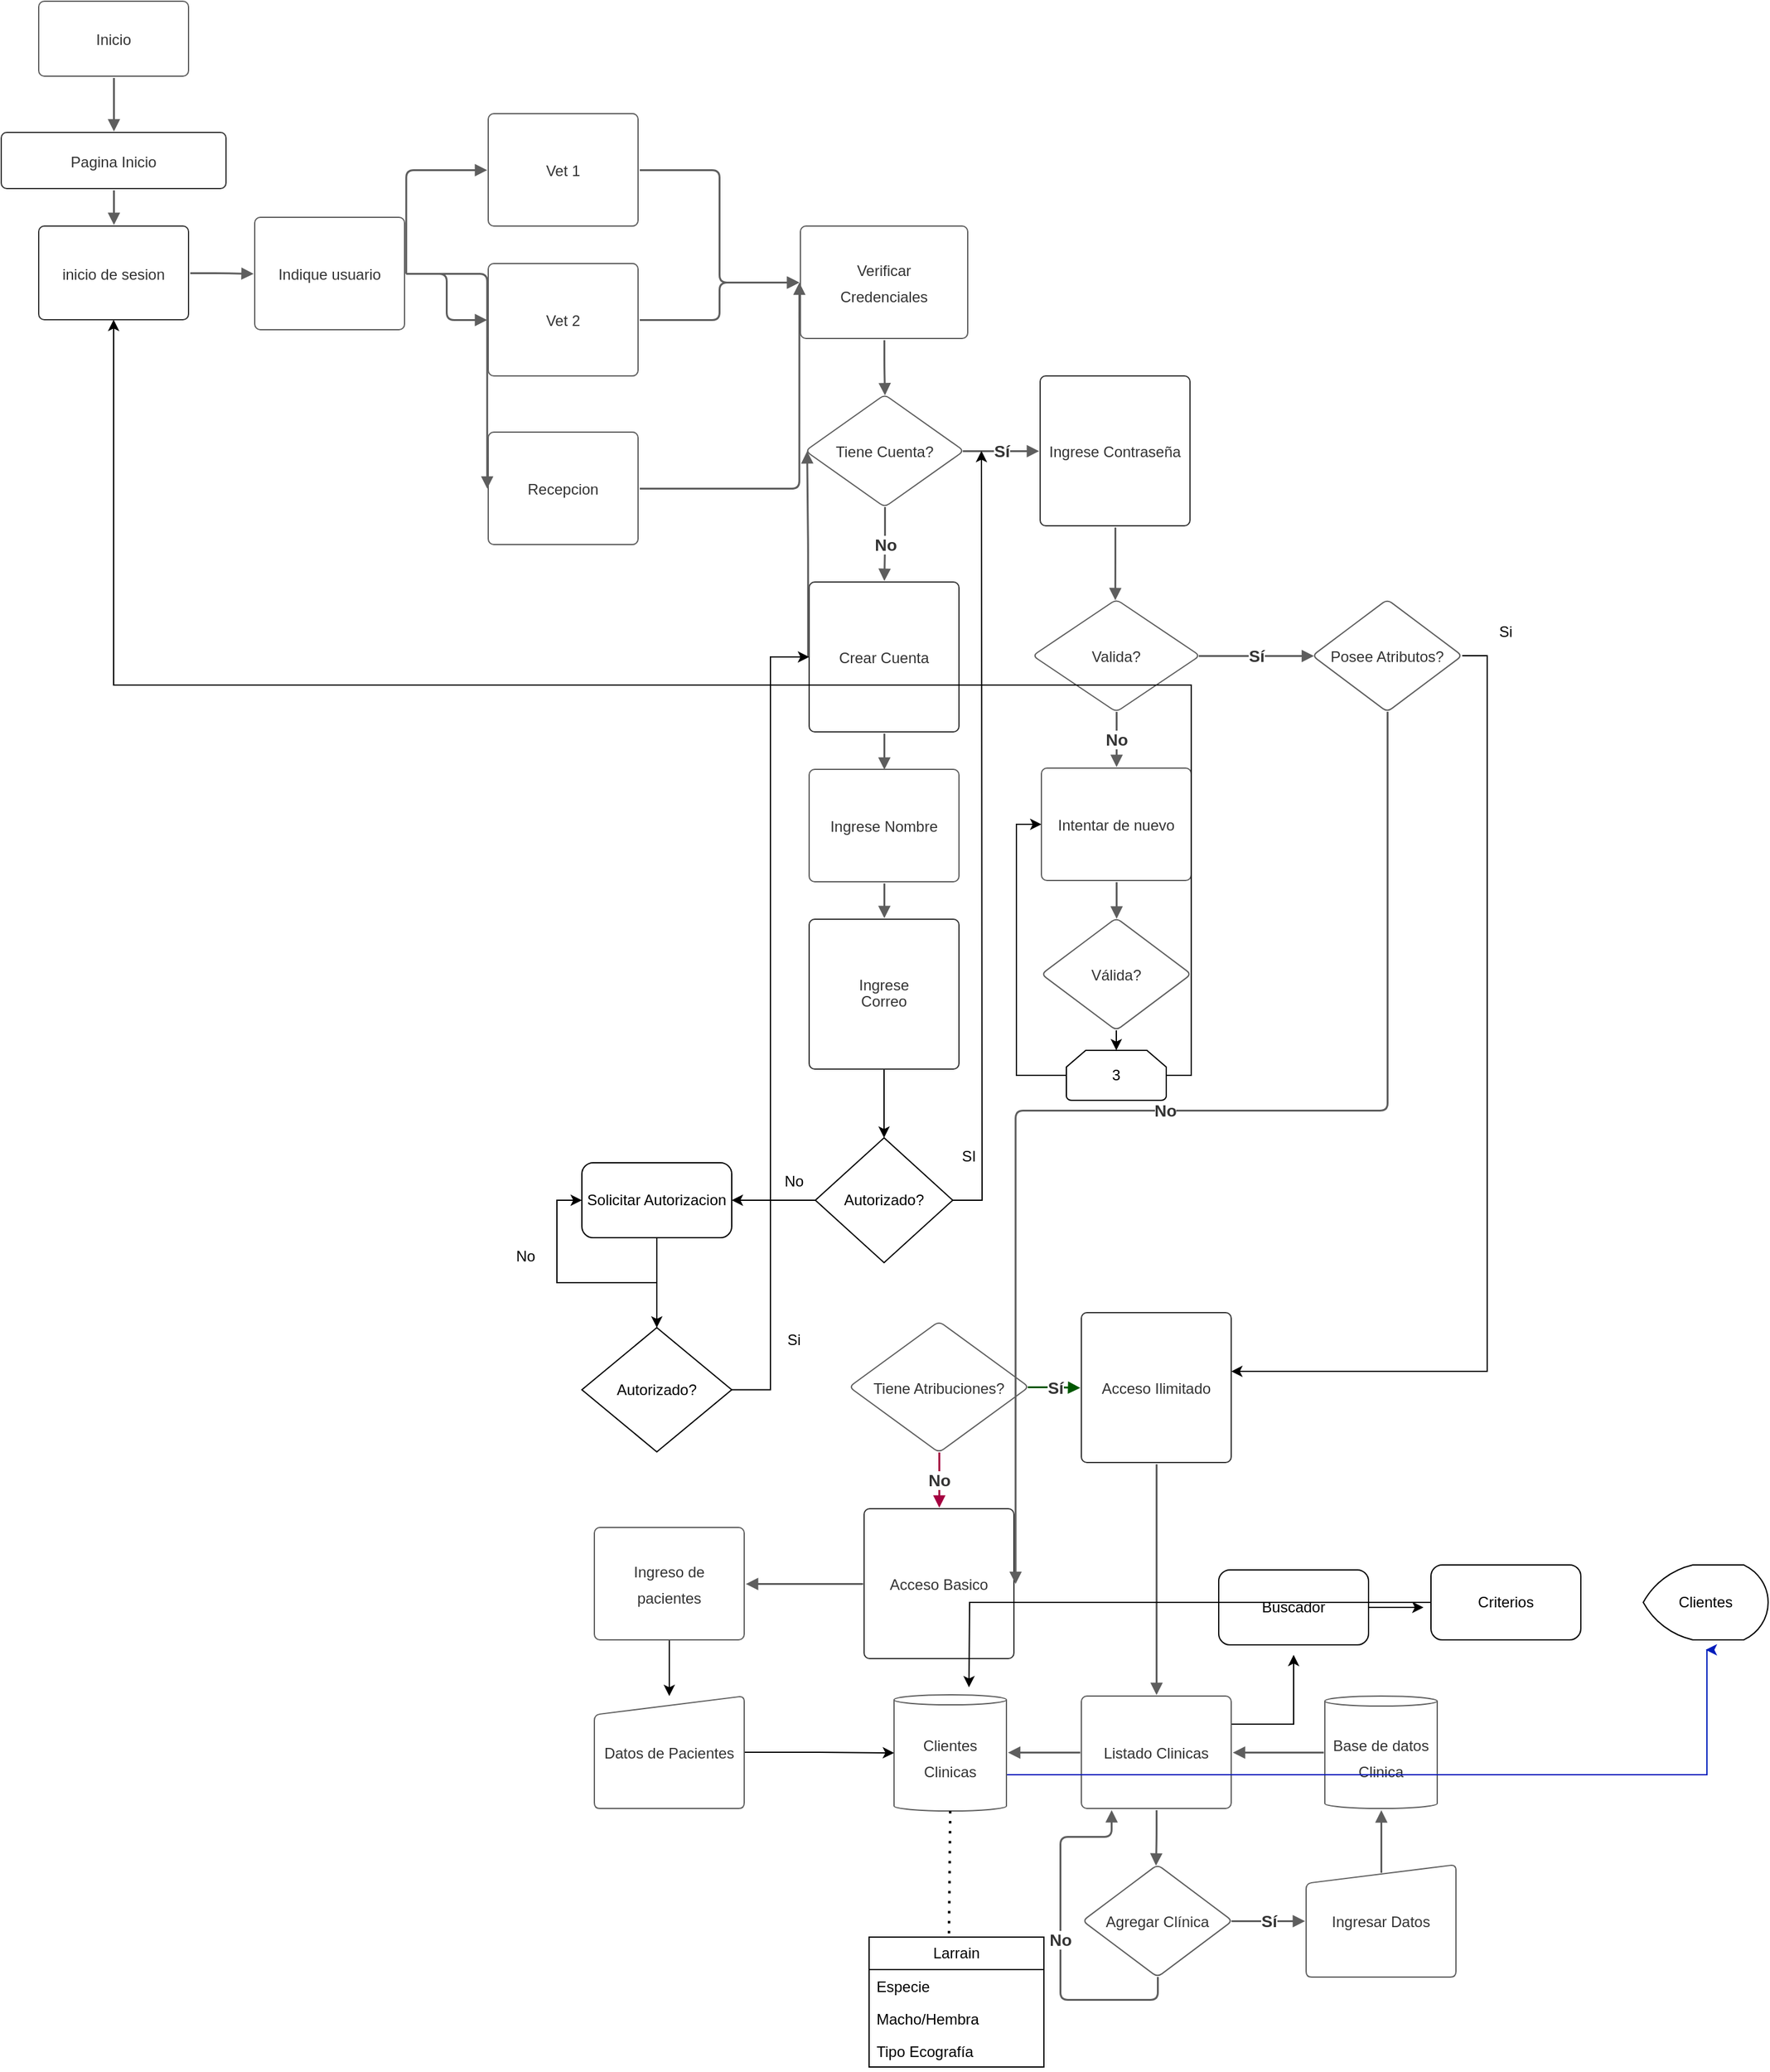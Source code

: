 <mxfile version="21.5.2" type="github">
  <diagram id="C5RBs43oDa-KdzZeNtuy" name="Page-1">
    <mxGraphModel dx="954" dy="2205" grid="1" gridSize="10" guides="1" tooltips="1" connect="1" arrows="1" fold="1" page="1" pageScale="1" pageWidth="1169" pageHeight="1654" background="none" math="0" shadow="0">
      <root>
        <mxCell id="WIyWlLk6GJQsqaUBKTNV-0" />
        <mxCell id="WIyWlLk6GJQsqaUBKTNV-1" parent="WIyWlLk6GJQsqaUBKTNV-0" />
        <mxCell id="py4-glFeh2ibCfwgSi2s-0" value="&lt;font style=&quot;font-size: 12px;&quot;&gt;Inicio&lt;/font&gt;" style="html=1;overflow=block;blockSpacing=1;whiteSpace=wrap;fontSize=16.7;fontColor=#333333;align=center;spacing=3.8;strokeColor=#5e5e5e;strokeOpacity=100;rounded=1;absoluteArcSize=1;arcSize=9;strokeWidth=1;lucidId=6lV_jRiNdOOd;" vertex="1" parent="WIyWlLk6GJQsqaUBKTNV-1">
          <mxGeometry x="495" y="-60" width="120" height="60" as="geometry" />
        </mxCell>
        <mxCell id="py4-glFeh2ibCfwgSi2s-1" value="" style="html=1;jettySize=18;whiteSpace=wrap;fontSize=13;strokeColor=#5E5E5E;strokeWidth=1.5;rounded=1;arcSize=12;edgeStyle=orthogonalEdgeStyle;startArrow=none;endArrow=block;endFill=1;exitX=0.5;exitY=1.019;exitPerimeter=0;lucidId=qmV_Awvhml8.;" edge="1" parent="WIyWlLk6GJQsqaUBKTNV-1" source="py4-glFeh2ibCfwgSi2s-0">
          <mxGeometry width="100" height="100" relative="1" as="geometry">
            <Array as="points" />
            <mxPoint x="555" y="44" as="targetPoint" />
          </mxGeometry>
        </mxCell>
        <mxCell id="py4-glFeh2ibCfwgSi2s-2" value="&lt;font style=&quot;font-size: 12px;&quot;&gt;Pagina Inicio&lt;/font&gt;" style="html=1;overflow=block;blockSpacing=1;whiteSpace=wrap;fontSize=16.7;fontColor=#333333;align=center;spacing=3.8;strokeColor=#333333;strokeOpacity=100;fillOpacity=0;rounded=1;absoluteArcSize=1;arcSize=9;fillColor=#ffffff;strokeWidth=1;lucidId=ymV_Ch-mpjN8;" vertex="1" parent="WIyWlLk6GJQsqaUBKTNV-1">
          <mxGeometry x="465" y="45" width="180" height="45" as="geometry" />
        </mxCell>
        <mxCell id="py4-glFeh2ibCfwgSi2s-3" value="" style="html=1;jettySize=18;whiteSpace=wrap;fontSize=13;strokeColor=#5E5E5E;strokeWidth=1.5;rounded=1;arcSize=12;edgeStyle=orthogonalEdgeStyle;startArrow=none;endArrow=block;endFill=1;exitX=0.5;exitY=1.025;exitPerimeter=0;entryX=0.5;entryY=-0.015;entryPerimeter=0;lucidId=BnV_QV_Ecwqq;" edge="1" parent="WIyWlLk6GJQsqaUBKTNV-1" source="py4-glFeh2ibCfwgSi2s-2" target="py4-glFeh2ibCfwgSi2s-4">
          <mxGeometry width="100" height="100" relative="1" as="geometry">
            <Array as="points" />
          </mxGeometry>
        </mxCell>
        <mxCell id="py4-glFeh2ibCfwgSi2s-4" value="&lt;font style=&quot;font-size: 12px;&quot;&gt;inicio de sesion&lt;/font&gt;" style="html=1;overflow=block;blockSpacing=1;whiteSpace=wrap;fontSize=16.7;fontColor=#333333;align=center;spacing=3.8;strokeColor=#333333;strokeOpacity=100;fillOpacity=0;rounded=1;absoluteArcSize=1;arcSize=9;fillColor=#ffffff;strokeWidth=1;lucidId=GnV_wsVI9CKv;" vertex="1" parent="WIyWlLk6GJQsqaUBKTNV-1">
          <mxGeometry x="495" y="120" width="120" height="75" as="geometry" />
        </mxCell>
        <mxCell id="py4-glFeh2ibCfwgSi2s-5" value="&lt;font style=&quot;font-size: 12px;&quot;&gt;Verificar Credenciales&lt;/font&gt;" style="html=1;overflow=block;blockSpacing=1;whiteSpace=wrap;fontSize=16.7;fontColor=#333333;align=center;spacing=9;strokeColor=#5e5e5e;strokeOpacity=100;rounded=1;absoluteArcSize=1;arcSize=9;strokeWidth=1;lucidId=1nV_D38gx65L;" vertex="1" parent="WIyWlLk6GJQsqaUBKTNV-1">
          <mxGeometry x="1105" y="120" width="134" height="90" as="geometry" />
        </mxCell>
        <mxCell id="py4-glFeh2ibCfwgSi2s-6" value="&lt;font style=&quot;font-size: 12px;&quot;&gt;Valida?&lt;/font&gt;" style="html=1;overflow=block;blockSpacing=1;whiteSpace=wrap;rhombus;fontSize=16.7;fontColor=#333333;align=center;spacing=3.8;strokeColor=#5E5E5E;rounded=1;absoluteArcSize=1;arcSize=9;strokeWidth=1;lucidId=PoV_fIXQWpVl;" vertex="1" parent="WIyWlLk6GJQsqaUBKTNV-1">
          <mxGeometry x="1291" y="419" width="134" height="90" as="geometry" />
        </mxCell>
        <mxCell id="py4-glFeh2ibCfwgSi2s-7" value="&lt;font style=&quot;font-size: 12px;&quot;&gt;Intentar de nuevo&lt;/font&gt;" style="html=1;overflow=block;blockSpacing=1;whiteSpace=wrap;fontSize=16.7;fontColor=#333333;align=center;spacing=9;strokeColor=#5e5e5e;strokeOpacity=100;rounded=1;absoluteArcSize=1;arcSize=9;strokeWidth=1;lucidId=lrV_QBkVOYwX;" vertex="1" parent="WIyWlLk6GJQsqaUBKTNV-1">
          <mxGeometry x="1298" y="554" width="120" height="90" as="geometry" />
        </mxCell>
        <mxCell id="py4-glFeh2ibCfwgSi2s-8" value="" style="html=1;jettySize=18;whiteSpace=wrap;fontSize=13;strokeColor=#5E5E5E;strokeWidth=1.5;rounded=1;arcSize=12;edgeStyle=orthogonalEdgeStyle;startArrow=none;endArrow=block;endFill=1;exitX=0.5;exitY=1.012;exitPerimeter=0;entryX=0.5;entryY=0.004;entryPerimeter=0;lucidId=7rV_qTb1G-G_;" edge="1" parent="WIyWlLk6GJQsqaUBKTNV-1" source="py4-glFeh2ibCfwgSi2s-7" target="py4-glFeh2ibCfwgSi2s-9">
          <mxGeometry width="100" height="100" relative="1" as="geometry">
            <Array as="points" />
          </mxGeometry>
        </mxCell>
        <mxCell id="py4-glFeh2ibCfwgSi2s-99" style="edgeStyle=orthogonalEdgeStyle;rounded=0;orthogonalLoop=1;jettySize=auto;html=1;exitX=0.5;exitY=1;exitDx=0;exitDy=0;entryX=0.5;entryY=0;entryDx=0;entryDy=0;entryPerimeter=0;" edge="1" parent="WIyWlLk6GJQsqaUBKTNV-1" source="py4-glFeh2ibCfwgSi2s-9" target="py4-glFeh2ibCfwgSi2s-96">
          <mxGeometry relative="1" as="geometry" />
        </mxCell>
        <mxCell id="py4-glFeh2ibCfwgSi2s-9" value="&lt;font style=&quot;font-size: 12px;&quot;&gt;Válida?&lt;/font&gt;" style="html=1;overflow=block;blockSpacing=1;whiteSpace=wrap;rhombus;fontSize=16.7;fontColor=#333333;align=center;spacing=3.8;strokeColor=#5E5E5E;rounded=1;absoluteArcSize=1;arcSize=9;strokeWidth=1;lucidId=9rV_8nIzQmjW;" vertex="1" parent="WIyWlLk6GJQsqaUBKTNV-1">
          <mxGeometry x="1298" y="674" width="120" height="90" as="geometry" />
        </mxCell>
        <mxCell id="py4-glFeh2ibCfwgSi2s-12" value="&lt;font style=&quot;font-size: 12px;&quot;&gt;Indique usuario&lt;/font&gt;" style="html=1;overflow=block;blockSpacing=1;whiteSpace=wrap;fontSize=16.7;fontColor=#333333;align=center;spacing=9;strokeColor=#5e5e5e;strokeOpacity=100;rounded=1;absoluteArcSize=1;arcSize=9;strokeWidth=1;lucidId=KtV_1nC~NSEl;" vertex="1" parent="WIyWlLk6GJQsqaUBKTNV-1">
          <mxGeometry x="668" y="113" width="120" height="90" as="geometry" />
        </mxCell>
        <mxCell id="py4-glFeh2ibCfwgSi2s-13" value="" style="html=1;jettySize=18;whiteSpace=wrap;fontSize=13;strokeColor=#5E5E5E;strokeWidth=1.5;rounded=1;arcSize=12;edgeStyle=orthogonalEdgeStyle;startArrow=none;endArrow=block;endFill=1;exitX=0.5;exitY=1.012;exitPerimeter=0;entryX=0.5;entryY=0.003;entryPerimeter=0;lucidId=8uV__YB_j76Q;" edge="1" parent="WIyWlLk6GJQsqaUBKTNV-1" source="py4-glFeh2ibCfwgSi2s-5" target="py4-glFeh2ibCfwgSi2s-14">
          <mxGeometry width="100" height="100" relative="1" as="geometry">
            <Array as="points" />
          </mxGeometry>
        </mxCell>
        <mxCell id="py4-glFeh2ibCfwgSi2s-14" value="&lt;font style=&quot;font-size: 12px;&quot;&gt;Tiene Cuenta?&lt;/font&gt;" style="html=1;overflow=block;blockSpacing=1;whiteSpace=wrap;rhombus;fontSize=16.7;fontColor=#333333;align=center;spacing=3.8;strokeColor=#5E5E5E;rounded=1;absoluteArcSize=1;arcSize=9;strokeWidth=1;lucidId=_uV_788DccaZ;" vertex="1" parent="WIyWlLk6GJQsqaUBKTNV-1">
          <mxGeometry x="1109" y="255" width="127" height="90" as="geometry" />
        </mxCell>
        <mxCell id="py4-glFeh2ibCfwgSi2s-15" value="" style="html=1;jettySize=18;whiteSpace=wrap;fontSize=13.3;fontColor=#333333;fontStyle=1;align=center;strokeColor=#5E5E5E;strokeWidth=1.5;rounded=1;arcSize=12;edgeStyle=orthogonalEdgeStyle;startArrow=none;endArrow=block;endFill=1;exitX=0.991;exitY=0.5;exitPerimeter=0;entryX=-0.009;entryY=0.5;entryPerimeter=0;lucidId=vvV_T~xwJoX3;" edge="1" parent="WIyWlLk6GJQsqaUBKTNV-1" source="py4-glFeh2ibCfwgSi2s-14" target="py4-glFeh2ibCfwgSi2s-17">
          <mxGeometry width="100" height="100" relative="1" as="geometry">
            <Array as="points" />
          </mxGeometry>
        </mxCell>
        <mxCell id="py4-glFeh2ibCfwgSi2s-16" value="Sí" style="text;html=1;resizable=0;labelBackgroundColor=default;align=center;verticalAlign=middle;fontStyle=1;fontColor=#333333;fontSize=13.3;" vertex="1" parent="py4-glFeh2ibCfwgSi2s-15">
          <mxGeometry relative="1" as="geometry" />
        </mxCell>
        <mxCell id="py4-glFeh2ibCfwgSi2s-17" value="&lt;font style=&quot;font-size: 12px;&quot;&gt;Ingrese Contraseña&lt;/font&gt;" style="html=1;overflow=block;blockSpacing=1;whiteSpace=wrap;fontSize=16.7;fontColor=#333333;align=center;spacing=3.8;strokeColor=#333333;strokeOpacity=100;fillOpacity=0;rounded=1;absoluteArcSize=1;arcSize=9;fillColor=#ffffff;strokeWidth=1;lucidId=xvV_v9miPpJ-;" vertex="1" parent="WIyWlLk6GJQsqaUBKTNV-1">
          <mxGeometry x="1297" y="240" width="120" height="120" as="geometry" />
        </mxCell>
        <mxCell id="py4-glFeh2ibCfwgSi2s-18" value="" style="html=1;jettySize=18;whiteSpace=wrap;fontSize=13;strokeColor=#5E5E5E;strokeWidth=1.5;rounded=1;arcSize=12;edgeStyle=orthogonalEdgeStyle;startArrow=none;endArrow=block;endFill=1;exitX=0.5;exitY=1.009;exitPerimeter=0;entryX=0.492;entryY=0.004;entryPerimeter=0;lucidId=0vV_cZZIrmt7;" edge="1" parent="WIyWlLk6GJQsqaUBKTNV-1" source="py4-glFeh2ibCfwgSi2s-17" target="py4-glFeh2ibCfwgSi2s-6">
          <mxGeometry width="100" height="100" relative="1" as="geometry">
            <Array as="points" />
          </mxGeometry>
        </mxCell>
        <mxCell id="py4-glFeh2ibCfwgSi2s-19" value="" style="html=1;jettySize=18;whiteSpace=wrap;fontSize=13.3;fontColor=#333333;fontStyle=1;align=center;strokeColor=#5E5E5E;strokeWidth=1.5;rounded=1;arcSize=12;edgeStyle=orthogonalEdgeStyle;startArrow=none;endArrow=block;endFill=1;exitX=0.5;exitY=0.997;exitPerimeter=0;entryX=0.5;entryY=-0.009;entryPerimeter=0;lucidId=twV_qoTQJWmN;" edge="1" parent="WIyWlLk6GJQsqaUBKTNV-1" source="py4-glFeh2ibCfwgSi2s-14" target="py4-glFeh2ibCfwgSi2s-21">
          <mxGeometry width="100" height="100" relative="1" as="geometry">
            <Array as="points" />
          </mxGeometry>
        </mxCell>
        <mxCell id="py4-glFeh2ibCfwgSi2s-20" value="No" style="text;html=1;resizable=0;labelBackgroundColor=default;align=center;verticalAlign=middle;fontStyle=1;fontColor=#333333;fontSize=13.3;" vertex="1" parent="py4-glFeh2ibCfwgSi2s-19">
          <mxGeometry relative="1" as="geometry" />
        </mxCell>
        <mxCell id="py4-glFeh2ibCfwgSi2s-21" value="&lt;font style=&quot;font-size: 12px;&quot;&gt;Crear Cuenta&lt;/font&gt;" style="html=1;overflow=block;blockSpacing=1;whiteSpace=wrap;fontSize=16.7;fontColor=#333333;align=center;spacing=3.8;strokeColor=#333333;strokeOpacity=100;fillOpacity=0;rounded=1;absoluteArcSize=1;arcSize=9;fillColor=#ffffff;strokeWidth=1;lucidId=uwV_kCfQT2Pc;" vertex="1" parent="WIyWlLk6GJQsqaUBKTNV-1">
          <mxGeometry x="1112" y="405" width="120" height="120" as="geometry" />
        </mxCell>
        <mxCell id="py4-glFeh2ibCfwgSi2s-22" value="" style="html=1;jettySize=18;whiteSpace=wrap;fontSize=13;strokeColor=#5E5E5E;strokeWidth=1.5;rounded=1;arcSize=12;edgeStyle=orthogonalEdgeStyle;startArrow=none;endArrow=block;endFill=1;exitX=-0.009;exitY=0.5;exitPerimeter=0;entryX=0.009;entryY=0.5;entryPerimeter=0;lucidId=QwV_5H8QN4ZY;" edge="1" parent="WIyWlLk6GJQsqaUBKTNV-1" source="py4-glFeh2ibCfwgSi2s-21" target="py4-glFeh2ibCfwgSi2s-14">
          <mxGeometry width="100" height="100" relative="1" as="geometry">
            <Array as="points" />
          </mxGeometry>
        </mxCell>
        <mxCell id="py4-glFeh2ibCfwgSi2s-23" value="" style="html=1;jettySize=18;whiteSpace=wrap;fontSize=13;strokeColor=#5E5E5E;strokeWidth=1.5;rounded=1;arcSize=12;edgeStyle=orthogonalEdgeStyle;startArrow=none;endArrow=block;endFill=1;exitX=0.5;exitY=1.009;exitPerimeter=0;lucidId=UxV_K6ynuiH_;" edge="1" parent="WIyWlLk6GJQsqaUBKTNV-1" source="py4-glFeh2ibCfwgSi2s-21">
          <mxGeometry width="100" height="100" relative="1" as="geometry">
            <Array as="points" />
            <mxPoint x="1172" y="555" as="targetPoint" />
          </mxGeometry>
        </mxCell>
        <mxCell id="py4-glFeh2ibCfwgSi2s-24" value="&lt;font style=&quot;font-size: 12px;&quot;&gt;Ingrese Nombre&lt;/font&gt;" style="html=1;overflow=block;blockSpacing=1;whiteSpace=wrap;fontSize=16.7;fontColor=#333333;align=center;spacing=9;strokeColor=#5e5e5e;strokeOpacity=100;rounded=1;absoluteArcSize=1;arcSize=9;strokeWidth=1;lucidId=6xV__ENYtw5K;" vertex="1" parent="WIyWlLk6GJQsqaUBKTNV-1">
          <mxGeometry x="1112" y="555" width="120" height="90" as="geometry" />
        </mxCell>
        <mxCell id="py4-glFeh2ibCfwgSi2s-25" value="&lt;font style=&quot;font-size: 12px;&quot;&gt;Vet 1&lt;/font&gt;" style="html=1;overflow=block;blockSpacing=1;whiteSpace=wrap;fontSize=16.7;fontColor=#333333;align=center;spacing=9;strokeColor=#5e5e5e;strokeOpacity=100;rounded=1;absoluteArcSize=1;arcSize=9;strokeWidth=1;lucidId=TE8_JQUJnzji;" vertex="1" parent="WIyWlLk6GJQsqaUBKTNV-1">
          <mxGeometry x="855" y="30" width="120" height="90" as="geometry" />
        </mxCell>
        <mxCell id="py4-glFeh2ibCfwgSi2s-26" value="&lt;font style=&quot;font-size: 12px;&quot;&gt;Vet 2&lt;/font&gt;" style="html=1;overflow=block;blockSpacing=1;whiteSpace=wrap;fontSize=16.7;fontColor=#333333;align=center;spacing=9;strokeColor=#5e5e5e;strokeOpacity=100;rounded=1;absoluteArcSize=1;arcSize=9;strokeWidth=1;lucidId=6E8_PS.5.Md6;" vertex="1" parent="WIyWlLk6GJQsqaUBKTNV-1">
          <mxGeometry x="855" y="150" width="120" height="90" as="geometry" />
        </mxCell>
        <mxCell id="py4-glFeh2ibCfwgSi2s-27" value="&lt;font style=&quot;font-size: 12px;&quot;&gt;Recepcion&lt;/font&gt;" style="html=1;overflow=block;blockSpacing=1;whiteSpace=wrap;fontSize=16.7;fontColor=#333333;align=center;spacing=9;strokeColor=#5e5e5e;strokeOpacity=100;rounded=1;absoluteArcSize=1;arcSize=9;strokeWidth=1;lucidId=gF8_w_ER~_n0;" vertex="1" parent="WIyWlLk6GJQsqaUBKTNV-1">
          <mxGeometry x="855" y="285" width="120" height="90" as="geometry" />
        </mxCell>
        <mxCell id="py4-glFeh2ibCfwgSi2s-28" value="" style="html=1;jettySize=18;whiteSpace=wrap;fontSize=13;strokeColor=#5E5E5E;strokeWidth=1.5;rounded=1;arcSize=12;edgeStyle=orthogonalEdgeStyle;startArrow=none;endArrow=block;endFill=1;exitX=1.009;exitY=0.5;exitPerimeter=0;entryX=-0.009;entryY=0.5;entryPerimeter=0;lucidId=tF8_lsSb99WV;" edge="1" parent="WIyWlLk6GJQsqaUBKTNV-1" source="py4-glFeh2ibCfwgSi2s-12" target="py4-glFeh2ibCfwgSi2s-25">
          <mxGeometry width="100" height="100" relative="1" as="geometry">
            <Array as="points">
              <mxPoint x="789" y="75" />
            </Array>
          </mxGeometry>
        </mxCell>
        <mxCell id="py4-glFeh2ibCfwgSi2s-29" value="" style="html=1;jettySize=18;whiteSpace=wrap;fontSize=13;strokeColor=#5E5E5E;strokeWidth=1.5;rounded=1;arcSize=12;edgeStyle=orthogonalEdgeStyle;startArrow=none;endArrow=block;endFill=1;exitX=1.009;exitY=0.5;exitPerimeter=0;entryX=-0.009;entryY=0.5;entryPerimeter=0;lucidId=QG8_v2pN72Wz;" edge="1" parent="WIyWlLk6GJQsqaUBKTNV-1" source="py4-glFeh2ibCfwgSi2s-12" target="py4-glFeh2ibCfwgSi2s-26">
          <mxGeometry width="100" height="100" relative="1" as="geometry">
            <Array as="points" />
          </mxGeometry>
        </mxCell>
        <mxCell id="py4-glFeh2ibCfwgSi2s-30" value="" style="html=1;jettySize=18;whiteSpace=wrap;fontSize=13;strokeColor=#5E5E5E;strokeWidth=1.5;rounded=1;arcSize=12;edgeStyle=orthogonalEdgeStyle;startArrow=none;endArrow=block;endFill=1;exitX=1.009;exitY=0.5;exitPerimeter=0;entryX=-0.009;entryY=0.5;entryPerimeter=0;lucidId=YG8_4RrZCzS5;" edge="1" parent="WIyWlLk6GJQsqaUBKTNV-1" source="py4-glFeh2ibCfwgSi2s-12" target="py4-glFeh2ibCfwgSi2s-27">
          <mxGeometry width="100" height="100" relative="1" as="geometry">
            <Array as="points" />
          </mxGeometry>
        </mxCell>
        <mxCell id="py4-glFeh2ibCfwgSi2s-31" value="" style="html=1;jettySize=18;whiteSpace=wrap;fontSize=13;strokeColor=#5E5E5E;strokeWidth=1.5;rounded=1;arcSize=12;edgeStyle=orthogonalEdgeStyle;startArrow=none;endArrow=block;endFill=1;exitX=1.009;exitY=0.5;exitPerimeter=0;entryX=-0.008;entryY=0.5;entryPerimeter=0;lucidId=~G8_ecM6V7Dc;" edge="1" parent="WIyWlLk6GJQsqaUBKTNV-1" source="py4-glFeh2ibCfwgSi2s-25" target="py4-glFeh2ibCfwgSi2s-5">
          <mxGeometry width="100" height="100" relative="1" as="geometry">
            <Array as="points" />
          </mxGeometry>
        </mxCell>
        <mxCell id="py4-glFeh2ibCfwgSi2s-32" value="" style="html=1;jettySize=18;whiteSpace=wrap;fontSize=13;strokeColor=#5E5E5E;strokeWidth=1.5;rounded=1;arcSize=12;edgeStyle=orthogonalEdgeStyle;startArrow=none;endArrow=block;endFill=1;exitX=1.009;exitY=0.5;exitPerimeter=0;entryX=-0.008;entryY=0.5;entryPerimeter=0;lucidId=hH8_pbGEubtg;" edge="1" parent="WIyWlLk6GJQsqaUBKTNV-1" source="py4-glFeh2ibCfwgSi2s-26" target="py4-glFeh2ibCfwgSi2s-5">
          <mxGeometry width="100" height="100" relative="1" as="geometry">
            <Array as="points" />
          </mxGeometry>
        </mxCell>
        <mxCell id="py4-glFeh2ibCfwgSi2s-33" value="" style="html=1;jettySize=18;whiteSpace=wrap;fontSize=13;strokeColor=#5E5E5E;strokeWidth=1.5;rounded=1;arcSize=12;edgeStyle=orthogonalEdgeStyle;startArrow=none;endArrow=block;endFill=1;exitX=1.009;exitY=0.5;exitPerimeter=0;entryX=-0.008;entryY=0.5;entryPerimeter=0;lucidId=oH8_gKGjg.4c;" edge="1" parent="WIyWlLk6GJQsqaUBKTNV-1" source="py4-glFeh2ibCfwgSi2s-27" target="py4-glFeh2ibCfwgSi2s-5">
          <mxGeometry width="100" height="100" relative="1" as="geometry">
            <Array as="points" />
          </mxGeometry>
        </mxCell>
        <mxCell id="py4-glFeh2ibCfwgSi2s-34" value="" style="html=1;jettySize=18;whiteSpace=wrap;fontSize=13;strokeColor=#5E5E5E;strokeWidth=1.5;rounded=1;arcSize=12;edgeStyle=orthogonalEdgeStyle;startArrow=none;endArrow=block;endFill=1;exitX=1.009;exitY=0.5;exitPerimeter=0;entryX=-0.009;entryY=0.5;entryPerimeter=0;lucidId=TH8_._hqP2bO;" edge="1" parent="WIyWlLk6GJQsqaUBKTNV-1" source="py4-glFeh2ibCfwgSi2s-4" target="py4-glFeh2ibCfwgSi2s-12">
          <mxGeometry width="100" height="100" relative="1" as="geometry">
            <Array as="points" />
          </mxGeometry>
        </mxCell>
        <mxCell id="py4-glFeh2ibCfwgSi2s-35" value="" style="html=1;jettySize=18;whiteSpace=wrap;fontSize=13;strokeColor=#5E5E5E;strokeWidth=1.5;rounded=1;arcSize=12;edgeStyle=orthogonalEdgeStyle;startArrow=none;endArrow=block;endFill=1;exitX=0.5;exitY=1.012;exitPerimeter=0;entryX=0.5;entryY=-0.009;entryPerimeter=0;lucidId=Wag~Y~_s3K29;" edge="1" parent="WIyWlLk6GJQsqaUBKTNV-1" source="py4-glFeh2ibCfwgSi2s-24" target="py4-glFeh2ibCfwgSi2s-36">
          <mxGeometry width="100" height="100" relative="1" as="geometry">
            <Array as="points" />
          </mxGeometry>
        </mxCell>
        <mxCell id="py4-glFeh2ibCfwgSi2s-76" style="edgeStyle=orthogonalEdgeStyle;rounded=0;orthogonalLoop=1;jettySize=auto;html=1;exitX=0.5;exitY=1;exitDx=0;exitDy=0;entryX=0.5;entryY=0;entryDx=0;entryDy=0;" edge="1" parent="WIyWlLk6GJQsqaUBKTNV-1" source="py4-glFeh2ibCfwgSi2s-36" target="py4-glFeh2ibCfwgSi2s-75">
          <mxGeometry relative="1" as="geometry" />
        </mxCell>
        <mxCell id="py4-glFeh2ibCfwgSi2s-36" value="&lt;div style=&quot;display: flex; justify-content: center; text-align: center; align-items: baseline; line-height: 1.25; margin-top: -2px; font-size: 12px;&quot;&gt;&lt;span style=&quot;color: rgb(51, 51, 51);&quot;&gt;&lt;font style=&quot;font-size: 12px;&quot;&gt;Ingrese &lt;br&gt;&lt;/font&gt;&lt;/span&gt;&lt;/div&gt;&lt;div style=&quot;display: flex; justify-content: center; text-align: center; align-items: baseline; line-height: 1.25; margin-top: -2px; font-size: 12px;&quot;&gt;&lt;span style=&quot;color: rgb(51, 51, 51);&quot;&gt;&lt;font style=&quot;font-size: 12px;&quot;&gt;Correo&lt;/font&gt;&lt;/span&gt;&lt;/div&gt;" style="html=1;overflow=block;blockSpacing=1;whiteSpace=wrap;fontSize=13;spacing=3.8;strokeColor=#333333;strokeOpacity=100;fillOpacity=0;rounded=1;absoluteArcSize=1;arcSize=9;fillColor=#ffffff;strokeWidth=1;lucidId=Xag~Ae.uutdC;" vertex="1" parent="WIyWlLk6GJQsqaUBKTNV-1">
          <mxGeometry x="1112" y="675" width="120" height="120" as="geometry" />
        </mxCell>
        <mxCell id="py4-glFeh2ibCfwgSi2s-37" value="&lt;font style=&quot;font-size: 12px;&quot;&gt;Tiene Atribuciones?&lt;/font&gt;" style="html=1;overflow=block;blockSpacing=1;whiteSpace=wrap;rhombus;fontSize=16.7;fontColor=#333333;align=center;spacing=3.8;strokeColor=#5e5e5e;strokeOpacity=100;rounded=1;absoluteArcSize=1;arcSize=9;strokeWidth=1;lucidId=4bg~qIHvXVig;" vertex="1" parent="WIyWlLk6GJQsqaUBKTNV-1">
          <mxGeometry x="1144" y="997" width="144" height="105" as="geometry" />
        </mxCell>
        <mxCell id="py4-glFeh2ibCfwgSi2s-39" value="" style="html=1;jettySize=18;whiteSpace=wrap;fontSize=13.3;fontColor=#333333;fontStyle=1;align=center;strokeColor=#005700;strokeWidth=1.5;rounded=1;arcSize=12;edgeStyle=orthogonalEdgeStyle;startArrow=none;endArrow=block;endFill=1;exitX=0.992;exitY=0.5;exitPerimeter=0;entryX=-0.009;entryY=0.5;entryPerimeter=0;lucidId=Tcg~VygyTIFK;fillColor=#008a00;" edge="1" parent="WIyWlLk6GJQsqaUBKTNV-1" source="py4-glFeh2ibCfwgSi2s-37" target="py4-glFeh2ibCfwgSi2s-41">
          <mxGeometry width="100" height="100" relative="1" as="geometry">
            <Array as="points" />
          </mxGeometry>
        </mxCell>
        <mxCell id="py4-glFeh2ibCfwgSi2s-40" value="Sí" style="text;html=1;resizable=0;labelBackgroundColor=default;align=center;verticalAlign=middle;fontStyle=1;fontColor=#333333;fontSize=13.3;" vertex="1" parent="py4-glFeh2ibCfwgSi2s-39">
          <mxGeometry relative="1" as="geometry" />
        </mxCell>
        <mxCell id="py4-glFeh2ibCfwgSi2s-41" value="&lt;font style=&quot;font-size: 12px;&quot;&gt;Acceso Ilimitado&lt;/font&gt;" style="html=1;overflow=block;blockSpacing=1;whiteSpace=wrap;fontSize=16.7;fontColor=#333333;align=center;spacing=3.8;strokeColor=#333333;strokeOpacity=100;fillOpacity=0;rounded=1;absoluteArcSize=1;arcSize=9;fillColor=#ffffff;strokeWidth=1;lucidId=Wcg~fUxF38FF;" vertex="1" parent="WIyWlLk6GJQsqaUBKTNV-1">
          <mxGeometry x="1330" y="990" width="120" height="120" as="geometry" />
        </mxCell>
        <mxCell id="py4-glFeh2ibCfwgSi2s-42" value="" style="html=1;jettySize=18;whiteSpace=wrap;fontSize=13.3;fontColor=#333333;fontStyle=1;align=center;strokeColor=#A50040;strokeWidth=1.5;rounded=1;arcSize=12;edgeStyle=orthogonalEdgeStyle;startArrow=none;endArrow=block;endFill=1;exitX=0.5;exitY=0.997;exitPerimeter=0;entryX=0.5;entryY=-0.009;entryPerimeter=0;lucidId=7cg~rqk6v5o7;fillColor=#d80073;" edge="1" parent="WIyWlLk6GJQsqaUBKTNV-1" source="py4-glFeh2ibCfwgSi2s-37" target="py4-glFeh2ibCfwgSi2s-44">
          <mxGeometry width="100" height="100" relative="1" as="geometry">
            <Array as="points" />
          </mxGeometry>
        </mxCell>
        <mxCell id="py4-glFeh2ibCfwgSi2s-43" value="No" style="text;html=1;resizable=0;labelBackgroundColor=default;align=center;verticalAlign=middle;fontStyle=1;fontColor=#333333;fontSize=13.3;" vertex="1" parent="py4-glFeh2ibCfwgSi2s-42">
          <mxGeometry relative="1" as="geometry" />
        </mxCell>
        <mxCell id="py4-glFeh2ibCfwgSi2s-44" value="&lt;font style=&quot;font-size: 12px;&quot;&gt;Acceso Basico&lt;/font&gt;" style="html=1;overflow=block;blockSpacing=1;whiteSpace=wrap;fontSize=16.7;fontColor=#333333;align=center;spacing=3.8;strokeColor=#333333;strokeOpacity=100;fillOpacity=0;rounded=1;absoluteArcSize=1;arcSize=9;fillColor=#ffffff;strokeWidth=1;lucidId=-cg~yoFNJy~t;" vertex="1" parent="WIyWlLk6GJQsqaUBKTNV-1">
          <mxGeometry x="1156" y="1147" width="120" height="120" as="geometry" />
        </mxCell>
        <mxCell id="py4-glFeh2ibCfwgSi2s-94" style="edgeStyle=orthogonalEdgeStyle;rounded=0;orthogonalLoop=1;jettySize=auto;html=1;exitX=1;exitY=0.5;exitDx=0;exitDy=0;entryX=1;entryY=0.392;entryDx=0;entryDy=0;entryPerimeter=0;" edge="1" parent="WIyWlLk6GJQsqaUBKTNV-1" source="py4-glFeh2ibCfwgSi2s-45" target="py4-glFeh2ibCfwgSi2s-41">
          <mxGeometry relative="1" as="geometry">
            <mxPoint x="1740" y="1040" as="targetPoint" />
          </mxGeometry>
        </mxCell>
        <mxCell id="py4-glFeh2ibCfwgSi2s-45" value="&lt;font style=&quot;font-size: 12px;&quot;&gt;Posee Atributos?&lt;/font&gt;" style="html=1;overflow=block;blockSpacing=1;whiteSpace=wrap;rhombus;fontSize=16.7;fontColor=#333333;align=center;spacing=3.8;strokeColor=#5e5e5e;strokeOpacity=100;rounded=1;absoluteArcSize=1;arcSize=9;strokeWidth=1;lucidId=nfg~SPuSGxTI;" vertex="1" parent="WIyWlLk6GJQsqaUBKTNV-1">
          <mxGeometry x="1515" y="419" width="120" height="90" as="geometry" />
        </mxCell>
        <mxCell id="py4-glFeh2ibCfwgSi2s-46" value="" style="html=1;jettySize=18;whiteSpace=wrap;fontSize=13.3;fontColor=#333333;fontStyle=1;align=center;strokeColor=#5E5E5E;strokeWidth=1.5;rounded=1;arcSize=12;edgeStyle=orthogonalEdgeStyle;startArrow=none;endArrow=block;endFill=1;exitX=0.991;exitY=0.5;exitPerimeter=0;entryX=0.009;entryY=0.5;entryPerimeter=0;lucidId=Sfg~5OQUNEOk;" edge="1" parent="WIyWlLk6GJQsqaUBKTNV-1" source="py4-glFeh2ibCfwgSi2s-6" target="py4-glFeh2ibCfwgSi2s-45">
          <mxGeometry width="100" height="100" relative="1" as="geometry">
            <Array as="points" />
          </mxGeometry>
        </mxCell>
        <mxCell id="py4-glFeh2ibCfwgSi2s-47" value="Sí" style="text;html=1;resizable=0;labelBackgroundColor=default;align=center;verticalAlign=middle;fontStyle=1;fontColor=#333333;fontSize=13.3;" vertex="1" parent="py4-glFeh2ibCfwgSi2s-46">
          <mxGeometry relative="1" as="geometry" />
        </mxCell>
        <mxCell id="py4-glFeh2ibCfwgSi2s-48" value="" style="html=1;jettySize=18;whiteSpace=wrap;fontSize=13.3;fontColor=#333333;fontStyle=1;align=center;strokeColor=#5E5E5E;strokeWidth=1.5;rounded=1;arcSize=12;edgeStyle=orthogonalEdgeStyle;startArrow=none;endArrow=block;endFill=1;exitX=0.5;exitY=0.997;exitPerimeter=0;entryX=0.5;entryY=-0.012;entryPerimeter=0;lucidId=Ufg~B.7omUra;" edge="1" parent="WIyWlLk6GJQsqaUBKTNV-1" source="py4-glFeh2ibCfwgSi2s-6" target="py4-glFeh2ibCfwgSi2s-7">
          <mxGeometry width="100" height="100" relative="1" as="geometry">
            <Array as="points" />
          </mxGeometry>
        </mxCell>
        <mxCell id="py4-glFeh2ibCfwgSi2s-49" value="No" style="text;html=1;resizable=0;labelBackgroundColor=default;align=center;verticalAlign=middle;fontStyle=1;fontColor=#333333;fontSize=13.3;" vertex="1" parent="py4-glFeh2ibCfwgSi2s-48">
          <mxGeometry relative="1" as="geometry" />
        </mxCell>
        <mxCell id="py4-glFeh2ibCfwgSi2s-52" value="" style="html=1;jettySize=18;whiteSpace=wrap;fontSize=13.3;fontColor=#333333;fontStyle=1;align=center;strokeColor=#5E5E5E;strokeWidth=1.5;rounded=1;arcSize=12;edgeStyle=orthogonalEdgeStyle;startArrow=none;endArrow=block;endFill=1;exitX=0.5;exitY=0.996;exitPerimeter=0;entryX=1.009;entryY=0.5;entryPerimeter=0;lucidId=ugg~bSQh.oEW;" edge="1" parent="WIyWlLk6GJQsqaUBKTNV-1" source="py4-glFeh2ibCfwgSi2s-45" target="py4-glFeh2ibCfwgSi2s-44">
          <mxGeometry width="100" height="100" relative="1" as="geometry">
            <Array as="points" />
          </mxGeometry>
        </mxCell>
        <mxCell id="py4-glFeh2ibCfwgSi2s-53" value="No" style="text;html=1;resizable=0;labelBackgroundColor=default;align=center;verticalAlign=middle;fontStyle=1;fontColor=#333333;fontSize=13.3;" vertex="1" parent="py4-glFeh2ibCfwgSi2s-52">
          <mxGeometry relative="1" as="geometry" />
        </mxCell>
        <mxCell id="py4-glFeh2ibCfwgSi2s-71" style="edgeStyle=orthogonalEdgeStyle;rounded=0;orthogonalLoop=1;jettySize=auto;html=1;exitX=0.5;exitY=1;exitDx=0;exitDy=0;entryX=0.5;entryY=0;entryDx=0;entryDy=0;" edge="1" parent="WIyWlLk6GJQsqaUBKTNV-1" source="py4-glFeh2ibCfwgSi2s-54" target="py4-glFeh2ibCfwgSi2s-70">
          <mxGeometry relative="1" as="geometry" />
        </mxCell>
        <mxCell id="py4-glFeh2ibCfwgSi2s-54" value="&lt;font style=&quot;font-size: 12px;&quot;&gt;Ingreso de pacientes&lt;/font&gt;" style="html=1;overflow=block;blockSpacing=1;whiteSpace=wrap;fontSize=16.7;fontColor=#333333;align=center;spacing=9;strokeColor=#5e5e5e;strokeOpacity=100;rounded=1;absoluteArcSize=1;arcSize=9;strokeWidth=1;lucidId=k7g~KJd08HX2;" vertex="1" parent="WIyWlLk6GJQsqaUBKTNV-1">
          <mxGeometry x="940" y="1162" width="120" height="90" as="geometry" />
        </mxCell>
        <mxCell id="py4-glFeh2ibCfwgSi2s-55" value="" style="html=1;jettySize=18;whiteSpace=wrap;fontSize=13;strokeColor=#5E5E5E;strokeWidth=1.5;rounded=1;arcSize=12;edgeStyle=orthogonalEdgeStyle;startArrow=none;endArrow=block;endFill=1;exitX=-0.009;exitY=0.5;exitPerimeter=0;entryX=1.009;entryY=0.5;entryPerimeter=0;lucidId=E7g~p-~XdAIc;" edge="1" parent="WIyWlLk6GJQsqaUBKTNV-1" source="py4-glFeh2ibCfwgSi2s-44" target="py4-glFeh2ibCfwgSi2s-54">
          <mxGeometry width="100" height="100" relative="1" as="geometry">
            <Array as="points" />
          </mxGeometry>
        </mxCell>
        <mxCell id="py4-glFeh2ibCfwgSi2s-108" style="edgeStyle=orthogonalEdgeStyle;rounded=0;orthogonalLoop=1;jettySize=auto;html=1;exitX=1;exitY=0.25;exitDx=0;exitDy=0;entryX=0.5;entryY=1.133;entryDx=0;entryDy=0;entryPerimeter=0;" edge="1" parent="WIyWlLk6GJQsqaUBKTNV-1" source="py4-glFeh2ibCfwgSi2s-56" target="py4-glFeh2ibCfwgSi2s-107">
          <mxGeometry relative="1" as="geometry" />
        </mxCell>
        <mxCell id="py4-glFeh2ibCfwgSi2s-56" value="&lt;font style=&quot;font-size: 12px;&quot;&gt;Listado Clinicas&lt;/font&gt;" style="html=1;overflow=block;blockSpacing=1;whiteSpace=wrap;fontSize=16.7;fontColor=#333333;align=center;spacing=9;strokeColor=#5e5e5e;strokeOpacity=100;rounded=1;absoluteArcSize=1;arcSize=9;strokeWidth=1;lucidId=Z7g~fSgXq1W0;" vertex="1" parent="WIyWlLk6GJQsqaUBKTNV-1">
          <mxGeometry x="1330" y="1297" width="120" height="90" as="geometry" />
        </mxCell>
        <mxCell id="py4-glFeh2ibCfwgSi2s-57" value="" style="html=1;jettySize=18;whiteSpace=wrap;fontSize=13;strokeColor=#5E5E5E;strokeWidth=1.5;rounded=1;arcSize=12;edgeStyle=orthogonalEdgeStyle;startArrow=none;endArrow=block;endFill=1;exitX=0.5;exitY=1.009;exitPerimeter=0;entryX=0.5;entryY=-0.012;entryPerimeter=0;lucidId=f_g~F7UTNNTy;" edge="1" parent="WIyWlLk6GJQsqaUBKTNV-1" source="py4-glFeh2ibCfwgSi2s-41" target="py4-glFeh2ibCfwgSi2s-56">
          <mxGeometry width="100" height="100" relative="1" as="geometry">
            <Array as="points" />
          </mxGeometry>
        </mxCell>
        <mxCell id="py4-glFeh2ibCfwgSi2s-58" value="&lt;font style=&quot;font-size: 12px;&quot;&gt;Agregar Clínica&lt;/font&gt;" style="html=1;overflow=block;blockSpacing=1;whiteSpace=wrap;rhombus;fontSize=16.7;fontColor=#333333;align=center;spacing=3.8;strokeColor=#5e5e5e;strokeOpacity=100;rounded=1;absoluteArcSize=1;arcSize=9;strokeWidth=1;lucidId=fah~KPaeuUrh;" vertex="1" parent="WIyWlLk6GJQsqaUBKTNV-1">
          <mxGeometry x="1331" y="1432" width="120" height="90" as="geometry" />
        </mxCell>
        <mxCell id="py4-glFeh2ibCfwgSi2s-59" value="" style="html=1;jettySize=18;whiteSpace=wrap;fontSize=13;strokeColor=#5E5E5E;strokeWidth=1.5;rounded=1;arcSize=12;edgeStyle=orthogonalEdgeStyle;startArrow=none;endArrow=block;endFill=1;exitX=0.5;exitY=1.012;exitPerimeter=0;entryX=0.488;entryY=0.006;entryPerimeter=0;lucidId=och~MCCBwmzh;" edge="1" parent="WIyWlLk6GJQsqaUBKTNV-1" source="py4-glFeh2ibCfwgSi2s-56" target="py4-glFeh2ibCfwgSi2s-58">
          <mxGeometry width="100" height="100" relative="1" as="geometry">
            <Array as="points" />
          </mxGeometry>
        </mxCell>
        <mxCell id="py4-glFeh2ibCfwgSi2s-60" value="" style="html=1;jettySize=18;whiteSpace=wrap;fontSize=13.3;fontColor=#333333;fontStyle=1;align=center;strokeColor=#5E5E5E;strokeWidth=1.5;rounded=1;arcSize=12;edgeStyle=orthogonalEdgeStyle;startArrow=none;endArrow=block;endFill=1;exitX=0.991;exitY=0.5;exitPerimeter=0;entryX=-0.009;entryY=0.5;entryPerimeter=0;lucidId=Pch~BzjFLYc_;" edge="1" parent="WIyWlLk6GJQsqaUBKTNV-1" source="py4-glFeh2ibCfwgSi2s-58" target="py4-glFeh2ibCfwgSi2s-64">
          <mxGeometry width="100" height="100" relative="1" as="geometry">
            <Array as="points" />
          </mxGeometry>
        </mxCell>
        <mxCell id="py4-glFeh2ibCfwgSi2s-61" value="Sí" style="text;html=1;resizable=0;labelBackgroundColor=default;align=center;verticalAlign=middle;fontStyle=1;fontColor=#333333;fontSize=13.3;" vertex="1" parent="py4-glFeh2ibCfwgSi2s-60">
          <mxGeometry relative="1" as="geometry" />
        </mxCell>
        <mxCell id="py4-glFeh2ibCfwgSi2s-62" value="&lt;font style=&quot;font-size: 12px;&quot;&gt;Base de datos Clinica&lt;/font&gt;" style="html=1;overflow=block;blockSpacing=1;whiteSpace=wrap;shape=cylinder3;size=4;anchorPointDirection=0;boundedLbl=1;fontSize=16.7;fontColor=#333333;align=center;spacing=3.8;strokeColor=#5e5e5e;strokeOpacity=100;rounded=1;absoluteArcSize=1;arcSize=9;strokeWidth=1;lucidId=Zdh~PG8KVk3B;" vertex="1" parent="WIyWlLk6GJQsqaUBKTNV-1">
          <mxGeometry x="1525" y="1297" width="90" height="90" as="geometry" />
        </mxCell>
        <mxCell id="py4-glFeh2ibCfwgSi2s-63" value="" style="html=1;jettySize=18;whiteSpace=wrap;fontSize=13;strokeColor=#5E5E5E;strokeWidth=1.5;rounded=1;arcSize=12;edgeStyle=orthogonalEdgeStyle;startArrow=none;endArrow=block;endFill=1;exitX=-0.012;exitY=0.5;exitPerimeter=0;entryX=1.009;entryY=0.5;entryPerimeter=0;lucidId=jeh~zuYJ45Gy;" edge="1" parent="WIyWlLk6GJQsqaUBKTNV-1" source="py4-glFeh2ibCfwgSi2s-62" target="py4-glFeh2ibCfwgSi2s-56">
          <mxGeometry width="100" height="100" relative="1" as="geometry">
            <Array as="points" />
          </mxGeometry>
        </mxCell>
        <mxCell id="py4-glFeh2ibCfwgSi2s-64" value="&lt;font style=&quot;font-size: 12px;&quot;&gt;Ingresar Datos&lt;/font&gt;" style="html=1;overflow=block;blockSpacing=1;whiteSpace=wrap;shape=manualInput;size=15;fontSize=16.7;fontColor=#333333;align=center;spacing=3.8;strokeColor=#5e5e5e;strokeOpacity=100;rounded=1;absoluteArcSize=1;arcSize=9;strokeWidth=1;lucidId=Neh~7mN96rgw;" vertex="1" parent="WIyWlLk6GJQsqaUBKTNV-1">
          <mxGeometry x="1510" y="1432" width="120" height="90" as="geometry" />
        </mxCell>
        <mxCell id="py4-glFeh2ibCfwgSi2s-65" value="" style="html=1;jettySize=18;whiteSpace=wrap;fontSize=13;strokeColor=#5E5E5E;strokeWidth=1.5;rounded=1;arcSize=12;edgeStyle=orthogonalEdgeStyle;startArrow=none;endArrow=block;endFill=1;exitX=0.5;exitY=0.07;exitPerimeter=0;entryX=0.5;entryY=1.013;entryPerimeter=0;lucidId=.eh~1m-kX7_.;" edge="1" parent="WIyWlLk6GJQsqaUBKTNV-1" source="py4-glFeh2ibCfwgSi2s-64" target="py4-glFeh2ibCfwgSi2s-62">
          <mxGeometry width="100" height="100" relative="1" as="geometry">
            <Array as="points" />
          </mxGeometry>
        </mxCell>
        <mxCell id="py4-glFeh2ibCfwgSi2s-66" value="" style="html=1;jettySize=18;whiteSpace=wrap;fontSize=13.3;fontColor=#333333;fontStyle=1;align=center;strokeColor=#5E5E5E;strokeWidth=1.5;rounded=1;arcSize=12;edgeStyle=orthogonalEdgeStyle;startArrow=none;endArrow=block;endFill=1;exitX=0.5;exitY=0.996;exitPerimeter=0;entryX=0.2;entryY=1.012;entryPerimeter=0;lucidId=mfh~qZfh0OGd;" edge="1" parent="WIyWlLk6GJQsqaUBKTNV-1" source="py4-glFeh2ibCfwgSi2s-58" target="py4-glFeh2ibCfwgSi2s-56">
          <mxGeometry width="100" height="100" relative="1" as="geometry">
            <Array as="points" />
          </mxGeometry>
        </mxCell>
        <mxCell id="py4-glFeh2ibCfwgSi2s-67" value="No" style="text;html=1;resizable=0;labelBackgroundColor=default;align=center;verticalAlign=middle;fontStyle=1;fontColor=#333333;fontSize=13.3;" vertex="1" parent="py4-glFeh2ibCfwgSi2s-66">
          <mxGeometry relative="1" as="geometry" />
        </mxCell>
        <mxCell id="py4-glFeh2ibCfwgSi2s-68" value="" style="html=1;jettySize=18;whiteSpace=wrap;fontSize=13;strokeColor=#5E5E5E;strokeWidth=1.5;rounded=1;arcSize=12;edgeStyle=orthogonalEdgeStyle;startArrow=none;endArrow=block;endFill=1;exitX=-0.009;exitY=0.5;exitPerimeter=0;lucidId=PBh~WUcamDJf;" edge="1" parent="WIyWlLk6GJQsqaUBKTNV-1" source="py4-glFeh2ibCfwgSi2s-56">
          <mxGeometry width="100" height="100" relative="1" as="geometry">
            <Array as="points" />
            <mxPoint x="1271" y="1342" as="targetPoint" />
          </mxGeometry>
        </mxCell>
        <mxCell id="py4-glFeh2ibCfwgSi2s-119" style="edgeStyle=orthogonalEdgeStyle;rounded=0;orthogonalLoop=1;jettySize=auto;html=1;fillColor=#0050ef;strokeColor=#001DBC;" edge="1" parent="WIyWlLk6GJQsqaUBKTNV-1" source="py4-glFeh2ibCfwgSi2s-69">
          <mxGeometry relative="1" as="geometry">
            <mxPoint x="1830" y="1260" as="targetPoint" />
            <Array as="points">
              <mxPoint x="1831" y="1360" />
            </Array>
          </mxGeometry>
        </mxCell>
        <mxCell id="py4-glFeh2ibCfwgSi2s-69" value="&lt;font style=&quot;font-size: 12px;&quot;&gt;Clientes Clinicas&lt;/font&gt;" style="html=1;overflow=block;blockSpacing=1;whiteSpace=wrap;shape=cylinder3;size=4;anchorPointDirection=0;boundedLbl=1;fontSize=16.7;fontColor=#333333;align=center;spacing=3.8;strokeColor=#5e5e5e;strokeOpacity=100;rounded=1;absoluteArcSize=1;arcSize=9;strokeWidth=1;lucidId=_Bh~envPogOS;" vertex="1" parent="WIyWlLk6GJQsqaUBKTNV-1">
          <mxGeometry x="1180" y="1296" width="90" height="93" as="geometry" />
        </mxCell>
        <mxCell id="py4-glFeh2ibCfwgSi2s-74" style="edgeStyle=orthogonalEdgeStyle;rounded=0;orthogonalLoop=1;jettySize=auto;html=1;exitX=1;exitY=0.5;exitDx=0;exitDy=0;entryX=0;entryY=0.5;entryDx=0;entryDy=0;entryPerimeter=0;" edge="1" parent="WIyWlLk6GJQsqaUBKTNV-1" source="py4-glFeh2ibCfwgSi2s-70" target="py4-glFeh2ibCfwgSi2s-69">
          <mxGeometry relative="1" as="geometry" />
        </mxCell>
        <mxCell id="py4-glFeh2ibCfwgSi2s-70" value="&lt;font style=&quot;font-size: 12px;&quot;&gt;Datos de Pacientes&lt;/font&gt;" style="html=1;overflow=block;blockSpacing=1;whiteSpace=wrap;shape=manualInput;size=15;fontSize=16.7;fontColor=#333333;align=center;spacing=3.8;strokeColor=#5e5e5e;strokeOpacity=100;rounded=1;absoluteArcSize=1;arcSize=9;strokeWidth=1;lucidId=VFh~qWkk-6Xw;" vertex="1" parent="WIyWlLk6GJQsqaUBKTNV-1">
          <mxGeometry x="940" y="1297" width="120" height="90" as="geometry" />
        </mxCell>
        <mxCell id="py4-glFeh2ibCfwgSi2s-77" style="edgeStyle=orthogonalEdgeStyle;rounded=0;orthogonalLoop=1;jettySize=auto;html=1;exitX=1;exitY=0.5;exitDx=0;exitDy=0;" edge="1" parent="WIyWlLk6GJQsqaUBKTNV-1" source="py4-glFeh2ibCfwgSi2s-75">
          <mxGeometry relative="1" as="geometry">
            <mxPoint x="1250" y="300" as="targetPoint" />
          </mxGeometry>
        </mxCell>
        <mxCell id="py4-glFeh2ibCfwgSi2s-78" style="edgeStyle=orthogonalEdgeStyle;rounded=0;orthogonalLoop=1;jettySize=auto;html=1;exitX=0;exitY=0.5;exitDx=0;exitDy=0;" edge="1" parent="WIyWlLk6GJQsqaUBKTNV-1" source="py4-glFeh2ibCfwgSi2s-75">
          <mxGeometry relative="1" as="geometry">
            <mxPoint x="1050" y="900" as="targetPoint" />
          </mxGeometry>
        </mxCell>
        <mxCell id="py4-glFeh2ibCfwgSi2s-75" value="Autorizado?" style="rhombus;whiteSpace=wrap;html=1;" vertex="1" parent="WIyWlLk6GJQsqaUBKTNV-1">
          <mxGeometry x="1117" y="850" width="110" height="100" as="geometry" />
        </mxCell>
        <mxCell id="py4-glFeh2ibCfwgSi2s-80" style="edgeStyle=orthogonalEdgeStyle;rounded=0;orthogonalLoop=1;jettySize=auto;html=1;exitX=0.5;exitY=1;exitDx=0;exitDy=0;" edge="1" parent="WIyWlLk6GJQsqaUBKTNV-1" source="py4-glFeh2ibCfwgSi2s-79" target="py4-glFeh2ibCfwgSi2s-81">
          <mxGeometry relative="1" as="geometry">
            <mxPoint x="990" y="960" as="targetPoint" />
          </mxGeometry>
        </mxCell>
        <mxCell id="py4-glFeh2ibCfwgSi2s-79" value="Solicitar Autorizacion" style="rounded=1;whiteSpace=wrap;html=1;" vertex="1" parent="WIyWlLk6GJQsqaUBKTNV-1">
          <mxGeometry x="930" y="870" width="120" height="60" as="geometry" />
        </mxCell>
        <mxCell id="py4-glFeh2ibCfwgSi2s-88" style="edgeStyle=orthogonalEdgeStyle;rounded=0;orthogonalLoop=1;jettySize=auto;html=1;exitX=1;exitY=0.5;exitDx=0;exitDy=0;entryX=0;entryY=0.5;entryDx=0;entryDy=0;" edge="1" parent="WIyWlLk6GJQsqaUBKTNV-1" source="py4-glFeh2ibCfwgSi2s-81" target="py4-glFeh2ibCfwgSi2s-21">
          <mxGeometry relative="1" as="geometry">
            <mxPoint x="1070" y="470" as="targetPoint" />
          </mxGeometry>
        </mxCell>
        <mxCell id="py4-glFeh2ibCfwgSi2s-91" style="edgeStyle=orthogonalEdgeStyle;rounded=0;orthogonalLoop=1;jettySize=auto;html=1;entryX=0;entryY=0.5;entryDx=0;entryDy=0;" edge="1" parent="WIyWlLk6GJQsqaUBKTNV-1" source="py4-glFeh2ibCfwgSi2s-81" target="py4-glFeh2ibCfwgSi2s-79">
          <mxGeometry relative="1" as="geometry" />
        </mxCell>
        <mxCell id="py4-glFeh2ibCfwgSi2s-81" value="Autorizado?" style="rhombus;whiteSpace=wrap;html=1;" vertex="1" parent="WIyWlLk6GJQsqaUBKTNV-1">
          <mxGeometry x="930" y="1002" width="120" height="99.5" as="geometry" />
        </mxCell>
        <mxCell id="py4-glFeh2ibCfwgSi2s-84" value="No" style="text;html=1;strokeColor=none;fillColor=none;align=center;verticalAlign=middle;whiteSpace=wrap;rounded=0;" vertex="1" parent="WIyWlLk6GJQsqaUBKTNV-1">
          <mxGeometry x="1070" y="870" width="60" height="30" as="geometry" />
        </mxCell>
        <mxCell id="py4-glFeh2ibCfwgSi2s-86" value="SI" style="text;html=1;strokeColor=none;fillColor=none;align=center;verticalAlign=middle;whiteSpace=wrap;rounded=0;" vertex="1" parent="WIyWlLk6GJQsqaUBKTNV-1">
          <mxGeometry x="1210" y="850" width="60" height="30" as="geometry" />
        </mxCell>
        <mxCell id="py4-glFeh2ibCfwgSi2s-90" value="Si" style="text;html=1;strokeColor=none;fillColor=none;align=center;verticalAlign=middle;whiteSpace=wrap;rounded=0;" vertex="1" parent="WIyWlLk6GJQsqaUBKTNV-1">
          <mxGeometry x="1070" y="997" width="60" height="30" as="geometry" />
        </mxCell>
        <mxCell id="py4-glFeh2ibCfwgSi2s-92" value="No" style="text;html=1;strokeColor=none;fillColor=none;align=center;verticalAlign=middle;whiteSpace=wrap;rounded=0;" vertex="1" parent="WIyWlLk6GJQsqaUBKTNV-1">
          <mxGeometry x="855" y="930" width="60" height="30" as="geometry" />
        </mxCell>
        <mxCell id="py4-glFeh2ibCfwgSi2s-95" value="Si" style="text;html=1;strokeColor=none;fillColor=none;align=center;verticalAlign=middle;whiteSpace=wrap;rounded=0;" vertex="1" parent="WIyWlLk6GJQsqaUBKTNV-1">
          <mxGeometry x="1640" y="430" width="60" height="30" as="geometry" />
        </mxCell>
        <mxCell id="py4-glFeh2ibCfwgSi2s-97" style="edgeStyle=orthogonalEdgeStyle;rounded=0;orthogonalLoop=1;jettySize=auto;html=1;exitX=0;exitY=0.5;exitDx=0;exitDy=0;exitPerimeter=0;entryX=0;entryY=0.5;entryDx=0;entryDy=0;" edge="1" parent="WIyWlLk6GJQsqaUBKTNV-1" source="py4-glFeh2ibCfwgSi2s-96" target="py4-glFeh2ibCfwgSi2s-7">
          <mxGeometry relative="1" as="geometry">
            <mxPoint x="1280" y="660" as="targetPoint" />
          </mxGeometry>
        </mxCell>
        <mxCell id="py4-glFeh2ibCfwgSi2s-101" style="edgeStyle=orthogonalEdgeStyle;rounded=0;orthogonalLoop=1;jettySize=auto;html=1;exitX=1;exitY=0.5;exitDx=0;exitDy=0;exitPerimeter=0;strokeWidth=1;" edge="1" parent="WIyWlLk6GJQsqaUBKTNV-1" source="py4-glFeh2ibCfwgSi2s-96" target="py4-glFeh2ibCfwgSi2s-4">
          <mxGeometry relative="1" as="geometry">
            <mxPoint x="950" y="-10" as="targetPoint" />
          </mxGeometry>
        </mxCell>
        <mxCell id="py4-glFeh2ibCfwgSi2s-96" value="3" style="strokeWidth=1;html=1;shape=mxgraph.flowchart.loop_limit;whiteSpace=wrap;" vertex="1" parent="WIyWlLk6GJQsqaUBKTNV-1">
          <mxGeometry x="1318" y="780" width="80" height="40" as="geometry" />
        </mxCell>
        <mxCell id="py4-glFeh2ibCfwgSi2s-102" value="Larrain" style="swimlane;fontStyle=0;childLayout=stackLayout;horizontal=1;startSize=26;fillColor=none;horizontalStack=0;resizeParent=1;resizeParentMax=0;resizeLast=0;collapsible=1;marginBottom=0;whiteSpace=wrap;html=1;" vertex="1" parent="WIyWlLk6GJQsqaUBKTNV-1">
          <mxGeometry x="1160" y="1490" width="140" height="104" as="geometry" />
        </mxCell>
        <mxCell id="py4-glFeh2ibCfwgSi2s-103" value="Especie" style="text;strokeColor=none;fillColor=none;align=left;verticalAlign=top;spacingLeft=4;spacingRight=4;overflow=hidden;rotatable=0;points=[[0,0.5],[1,0.5]];portConstraint=eastwest;whiteSpace=wrap;html=1;" vertex="1" parent="py4-glFeh2ibCfwgSi2s-102">
          <mxGeometry y="26" width="140" height="26" as="geometry" />
        </mxCell>
        <mxCell id="py4-glFeh2ibCfwgSi2s-104" value="Macho/Hembra" style="text;strokeColor=none;fillColor=none;align=left;verticalAlign=top;spacingLeft=4;spacingRight=4;overflow=hidden;rotatable=0;points=[[0,0.5],[1,0.5]];portConstraint=eastwest;whiteSpace=wrap;html=1;" vertex="1" parent="py4-glFeh2ibCfwgSi2s-102">
          <mxGeometry y="52" width="140" height="26" as="geometry" />
        </mxCell>
        <mxCell id="py4-glFeh2ibCfwgSi2s-105" value="Tipo Ecografía" style="text;strokeColor=none;fillColor=none;align=left;verticalAlign=top;spacingLeft=4;spacingRight=4;overflow=hidden;rotatable=0;points=[[0,0.5],[1,0.5]];portConstraint=eastwest;whiteSpace=wrap;html=1;" vertex="1" parent="py4-glFeh2ibCfwgSi2s-102">
          <mxGeometry y="78" width="140" height="26" as="geometry" />
        </mxCell>
        <mxCell id="py4-glFeh2ibCfwgSi2s-110" style="edgeStyle=orthogonalEdgeStyle;rounded=0;orthogonalLoop=1;jettySize=auto;html=1;entryX=-0.05;entryY=0.567;entryDx=0;entryDy=0;entryPerimeter=0;" edge="1" parent="WIyWlLk6GJQsqaUBKTNV-1" source="py4-glFeh2ibCfwgSi2s-107" target="py4-glFeh2ibCfwgSi2s-109">
          <mxGeometry relative="1" as="geometry" />
        </mxCell>
        <mxCell id="py4-glFeh2ibCfwgSi2s-107" value="Buscador" style="rounded=1;whiteSpace=wrap;html=1;" vertex="1" parent="WIyWlLk6GJQsqaUBKTNV-1">
          <mxGeometry x="1440" y="1196" width="120" height="60" as="geometry" />
        </mxCell>
        <mxCell id="py4-glFeh2ibCfwgSi2s-117" style="edgeStyle=orthogonalEdgeStyle;rounded=0;orthogonalLoop=1;jettySize=auto;html=1;" edge="1" parent="WIyWlLk6GJQsqaUBKTNV-1" source="py4-glFeh2ibCfwgSi2s-109">
          <mxGeometry relative="1" as="geometry">
            <mxPoint x="1240" y="1290" as="targetPoint" />
          </mxGeometry>
        </mxCell>
        <mxCell id="py4-glFeh2ibCfwgSi2s-109" value="Criterios" style="rounded=1;whiteSpace=wrap;html=1;" vertex="1" parent="WIyWlLk6GJQsqaUBKTNV-1">
          <mxGeometry x="1610" y="1192" width="120" height="60" as="geometry" />
        </mxCell>
        <mxCell id="py4-glFeh2ibCfwgSi2s-115" value="" style="endArrow=none;dashed=1;html=1;dashPattern=1 3;strokeWidth=2;rounded=0;exitX=0.457;exitY=-0.029;exitDx=0;exitDy=0;exitPerimeter=0;entryX=0.5;entryY=1;entryDx=0;entryDy=0;entryPerimeter=0;" edge="1" parent="WIyWlLk6GJQsqaUBKTNV-1" source="py4-glFeh2ibCfwgSi2s-102" target="py4-glFeh2ibCfwgSi2s-69">
          <mxGeometry width="50" height="50" relative="1" as="geometry">
            <mxPoint x="1224.5" y="1470" as="sourcePoint" />
            <mxPoint x="1224.5" y="1400" as="targetPoint" />
          </mxGeometry>
        </mxCell>
        <mxCell id="py4-glFeh2ibCfwgSi2s-118" value="Clientes" style="strokeWidth=1;html=1;shape=mxgraph.flowchart.display;whiteSpace=wrap;" vertex="1" parent="WIyWlLk6GJQsqaUBKTNV-1">
          <mxGeometry x="1780" y="1192" width="100" height="60" as="geometry" />
        </mxCell>
      </root>
    </mxGraphModel>
  </diagram>
</mxfile>
